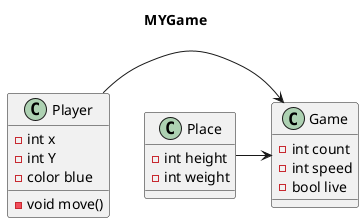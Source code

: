 @startuml
title MYGame 

class Game{
    -int count
    -int speed
    -bool live
}

class Player{
    -int x
    -int Y
    -color blue

    -void move() 
        
    
    
}

class Place{
    -int height 
    -int weight

}
Player -> Game
Place -> Game
@enduml
